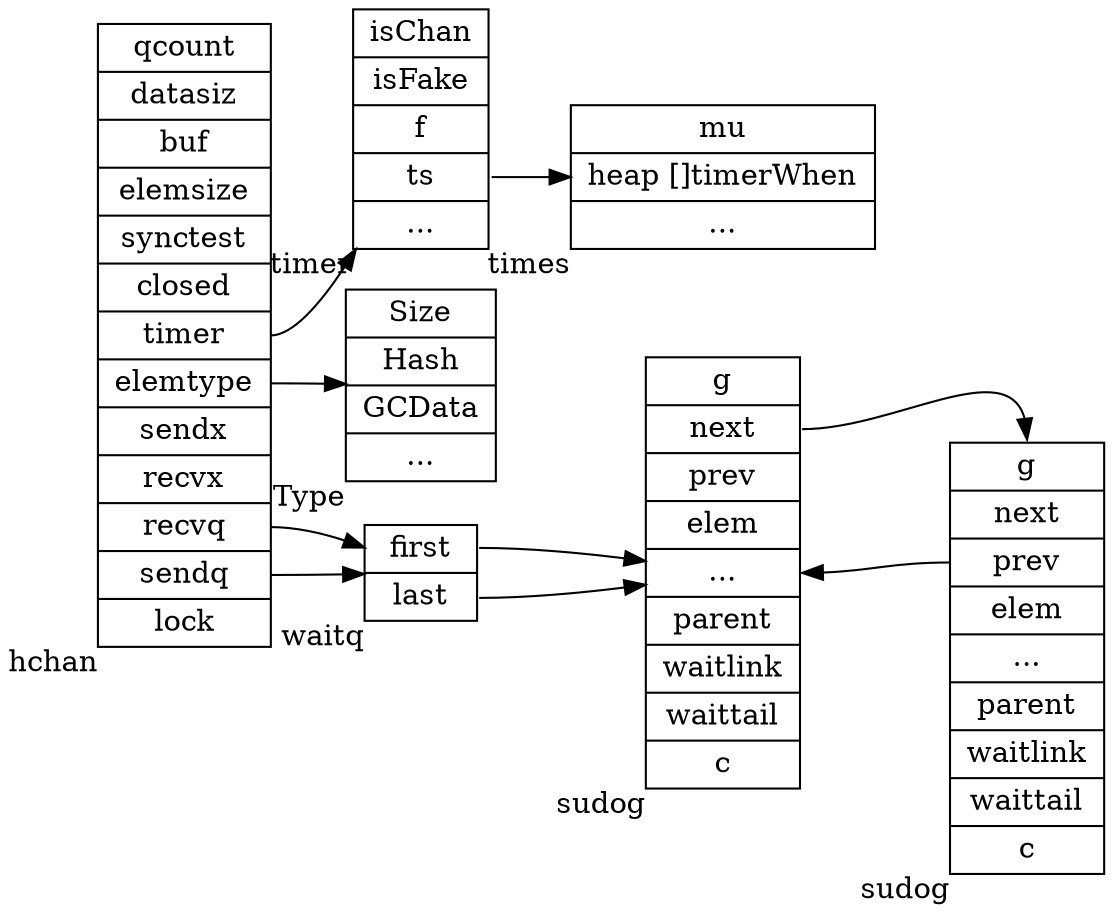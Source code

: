 digraph g {

    node [shape=record]
    rankdir=LR

    hchan [
        label="<f0> qcount|datasiz|buf|elemsize|synctest|closed|<f6>timer|<f7>elemtype|sendx|<f9>recvx|<f10>recvq|<f11>sendq|lock"
        xlabel="hchan"
    ]

    waitq [
        label = "<f0>first|<f1>last"
        xlabel="waitq"
    ]

    timer [
        label = "isChan|isFake|f|<f4>ts|..."
        xlabel = "timer"
    ]

    timers [
        label = "mu|heap []timerWhen|..."
        xlabel = "times"
    ]

    timer:f4 -> timers

    type [
        label = "Size|Hash|GCData|..."
        xlabel = "Type"
    ]

    hchan:f6 -> timer
    hchan:f7 -> type

    sudog [
        label = "<f0>g|<f1>next|<f-1>prev|<f2>elem|...|<f3>parent|<f4>waitlink|<f5>waittail|<f6>c"
        xlabel = "sudog"
    ]

    sudog1 [
        label = "<f0>g|<f1>next|<f-1>prev|<f2>elem|...|<f3>parent|<f4>waitlink|<f5>waittail|<f6>c"
        xlabel = "sudog"
    ]

    sudog:f1 -> sudog1:n
    sudog1:"f-1" -> sudog:e

    waitq:f0 -> sudog
    waitq:f1 -> sudog

    hchan:f10 -> waitq
    hchan:f11 -> waitq

}